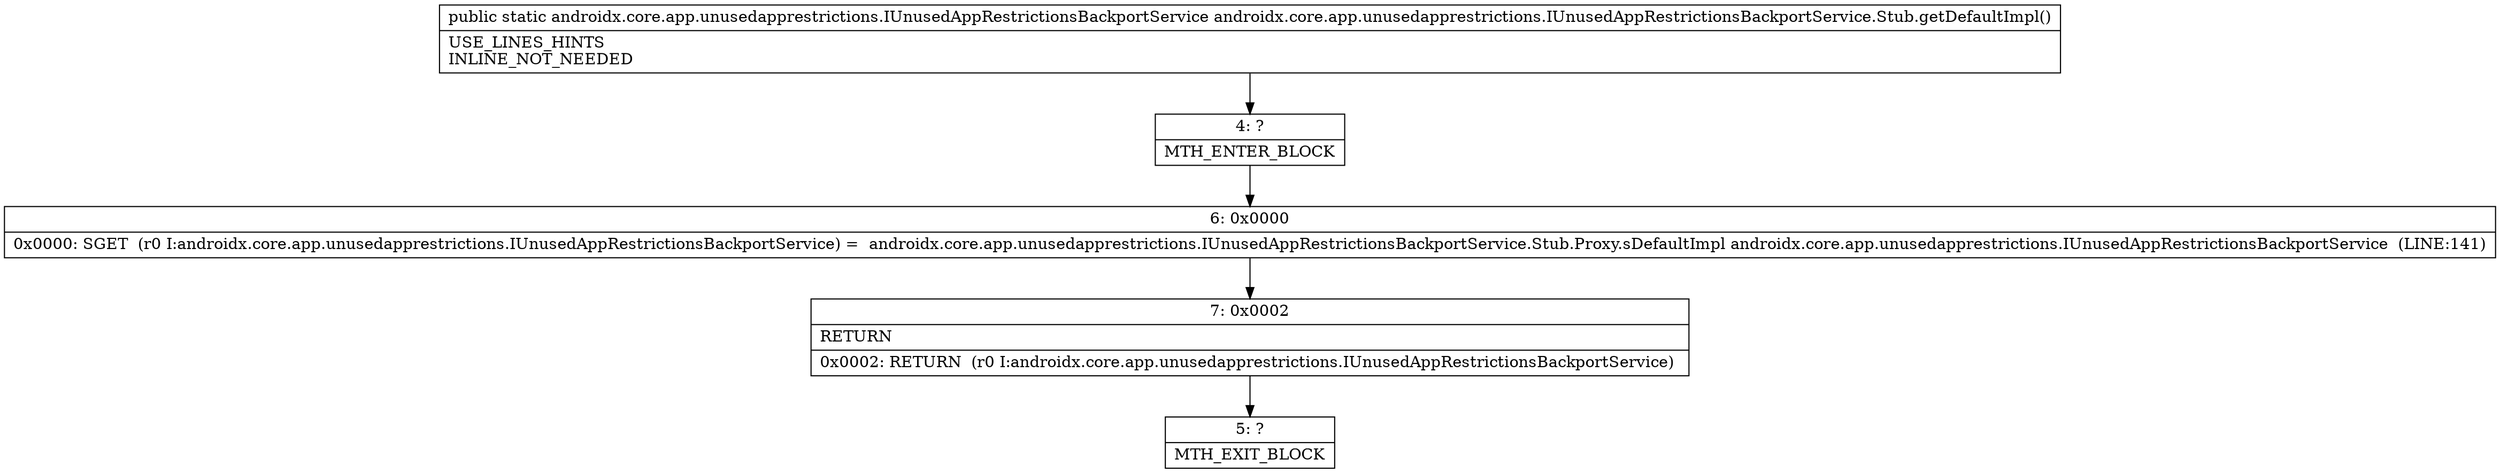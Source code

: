 digraph "CFG forandroidx.core.app.unusedapprestrictions.IUnusedAppRestrictionsBackportService.Stub.getDefaultImpl()Landroidx\/core\/app\/unusedapprestrictions\/IUnusedAppRestrictionsBackportService;" {
Node_4 [shape=record,label="{4\:\ ?|MTH_ENTER_BLOCK\l}"];
Node_6 [shape=record,label="{6\:\ 0x0000|0x0000: SGET  (r0 I:androidx.core.app.unusedapprestrictions.IUnusedAppRestrictionsBackportService) =  androidx.core.app.unusedapprestrictions.IUnusedAppRestrictionsBackportService.Stub.Proxy.sDefaultImpl androidx.core.app.unusedapprestrictions.IUnusedAppRestrictionsBackportService  (LINE:141)\l}"];
Node_7 [shape=record,label="{7\:\ 0x0002|RETURN\l|0x0002: RETURN  (r0 I:androidx.core.app.unusedapprestrictions.IUnusedAppRestrictionsBackportService) \l}"];
Node_5 [shape=record,label="{5\:\ ?|MTH_EXIT_BLOCK\l}"];
MethodNode[shape=record,label="{public static androidx.core.app.unusedapprestrictions.IUnusedAppRestrictionsBackportService androidx.core.app.unusedapprestrictions.IUnusedAppRestrictionsBackportService.Stub.getDefaultImpl()  | USE_LINES_HINTS\lINLINE_NOT_NEEDED\l}"];
MethodNode -> Node_4;Node_4 -> Node_6;
Node_6 -> Node_7;
Node_7 -> Node_5;
}


